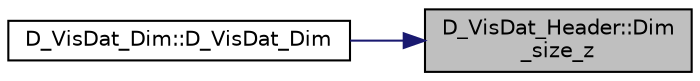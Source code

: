 digraph "D_VisDat_Header::Dim_size_z"
{
 // LATEX_PDF_SIZE
  edge [fontname="Helvetica",fontsize="10",labelfontname="Helvetica",labelfontsize="10"];
  node [fontname="Helvetica",fontsize="10",shape=record];
  rankdir="RL";
  Node1 [label="D_VisDat_Header::Dim\l_size_z",height=0.2,width=0.4,color="black", fillcolor="grey75", style="filled", fontcolor="black",tooltip=" "];
  Node1 -> Node2 [dir="back",color="midnightblue",fontsize="10",style="solid",fontname="Helvetica"];
  Node2 [label="D_VisDat_Dim::D_VisDat_Dim",height=0.2,width=0.4,color="black", fillcolor="white", style="filled",URL="$class_d___vis_dat___dim.html#a5dad584348af28c8c577f0b3b2382408",tooltip=" "];
}
